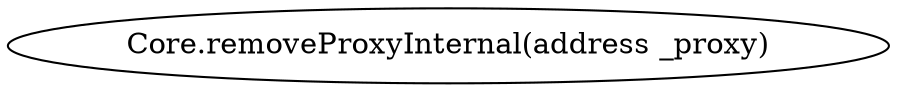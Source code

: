 digraph "" {
	graph [bb="0,0,358.86,36"];
	node [label="\N"];
	"Core.removeProxyInternal(address _proxy)"	 [height=0.5,
		pos="179.43,18",
		width=4.9842];
}
digraph "" {
	graph [bb="0,0,358.86,36"];
	node [label="\N"];
	"Core.removeProxyInternal(address _proxy)"	 [height=0.5,
		pos="179.43,18",
		width=4.9842];
}
digraph "" {
	graph [bb="0,0,358.86,36"];
	node [label="\N"];
	"Core.removeProxyInternal(address _proxy)"	 [height=0.5,
		pos="179.43,18",
		width=4.9842];
}
digraph "" {
	graph [bb="0,0,358.86,36"];
	node [label="\N"];
	"Core.removeProxyInternal(address _proxy)"	 [height=0.5,
		pos="179.43,18",
		width=4.9842];
}
digraph "" {
	graph [bb="0,0,358.86,36"];
	node [label="\N"];
	"Core.removeProxyInternal(address _proxy)"	 [height=0.5,
		pos="179.43,18",
		width=4.9842];
}
